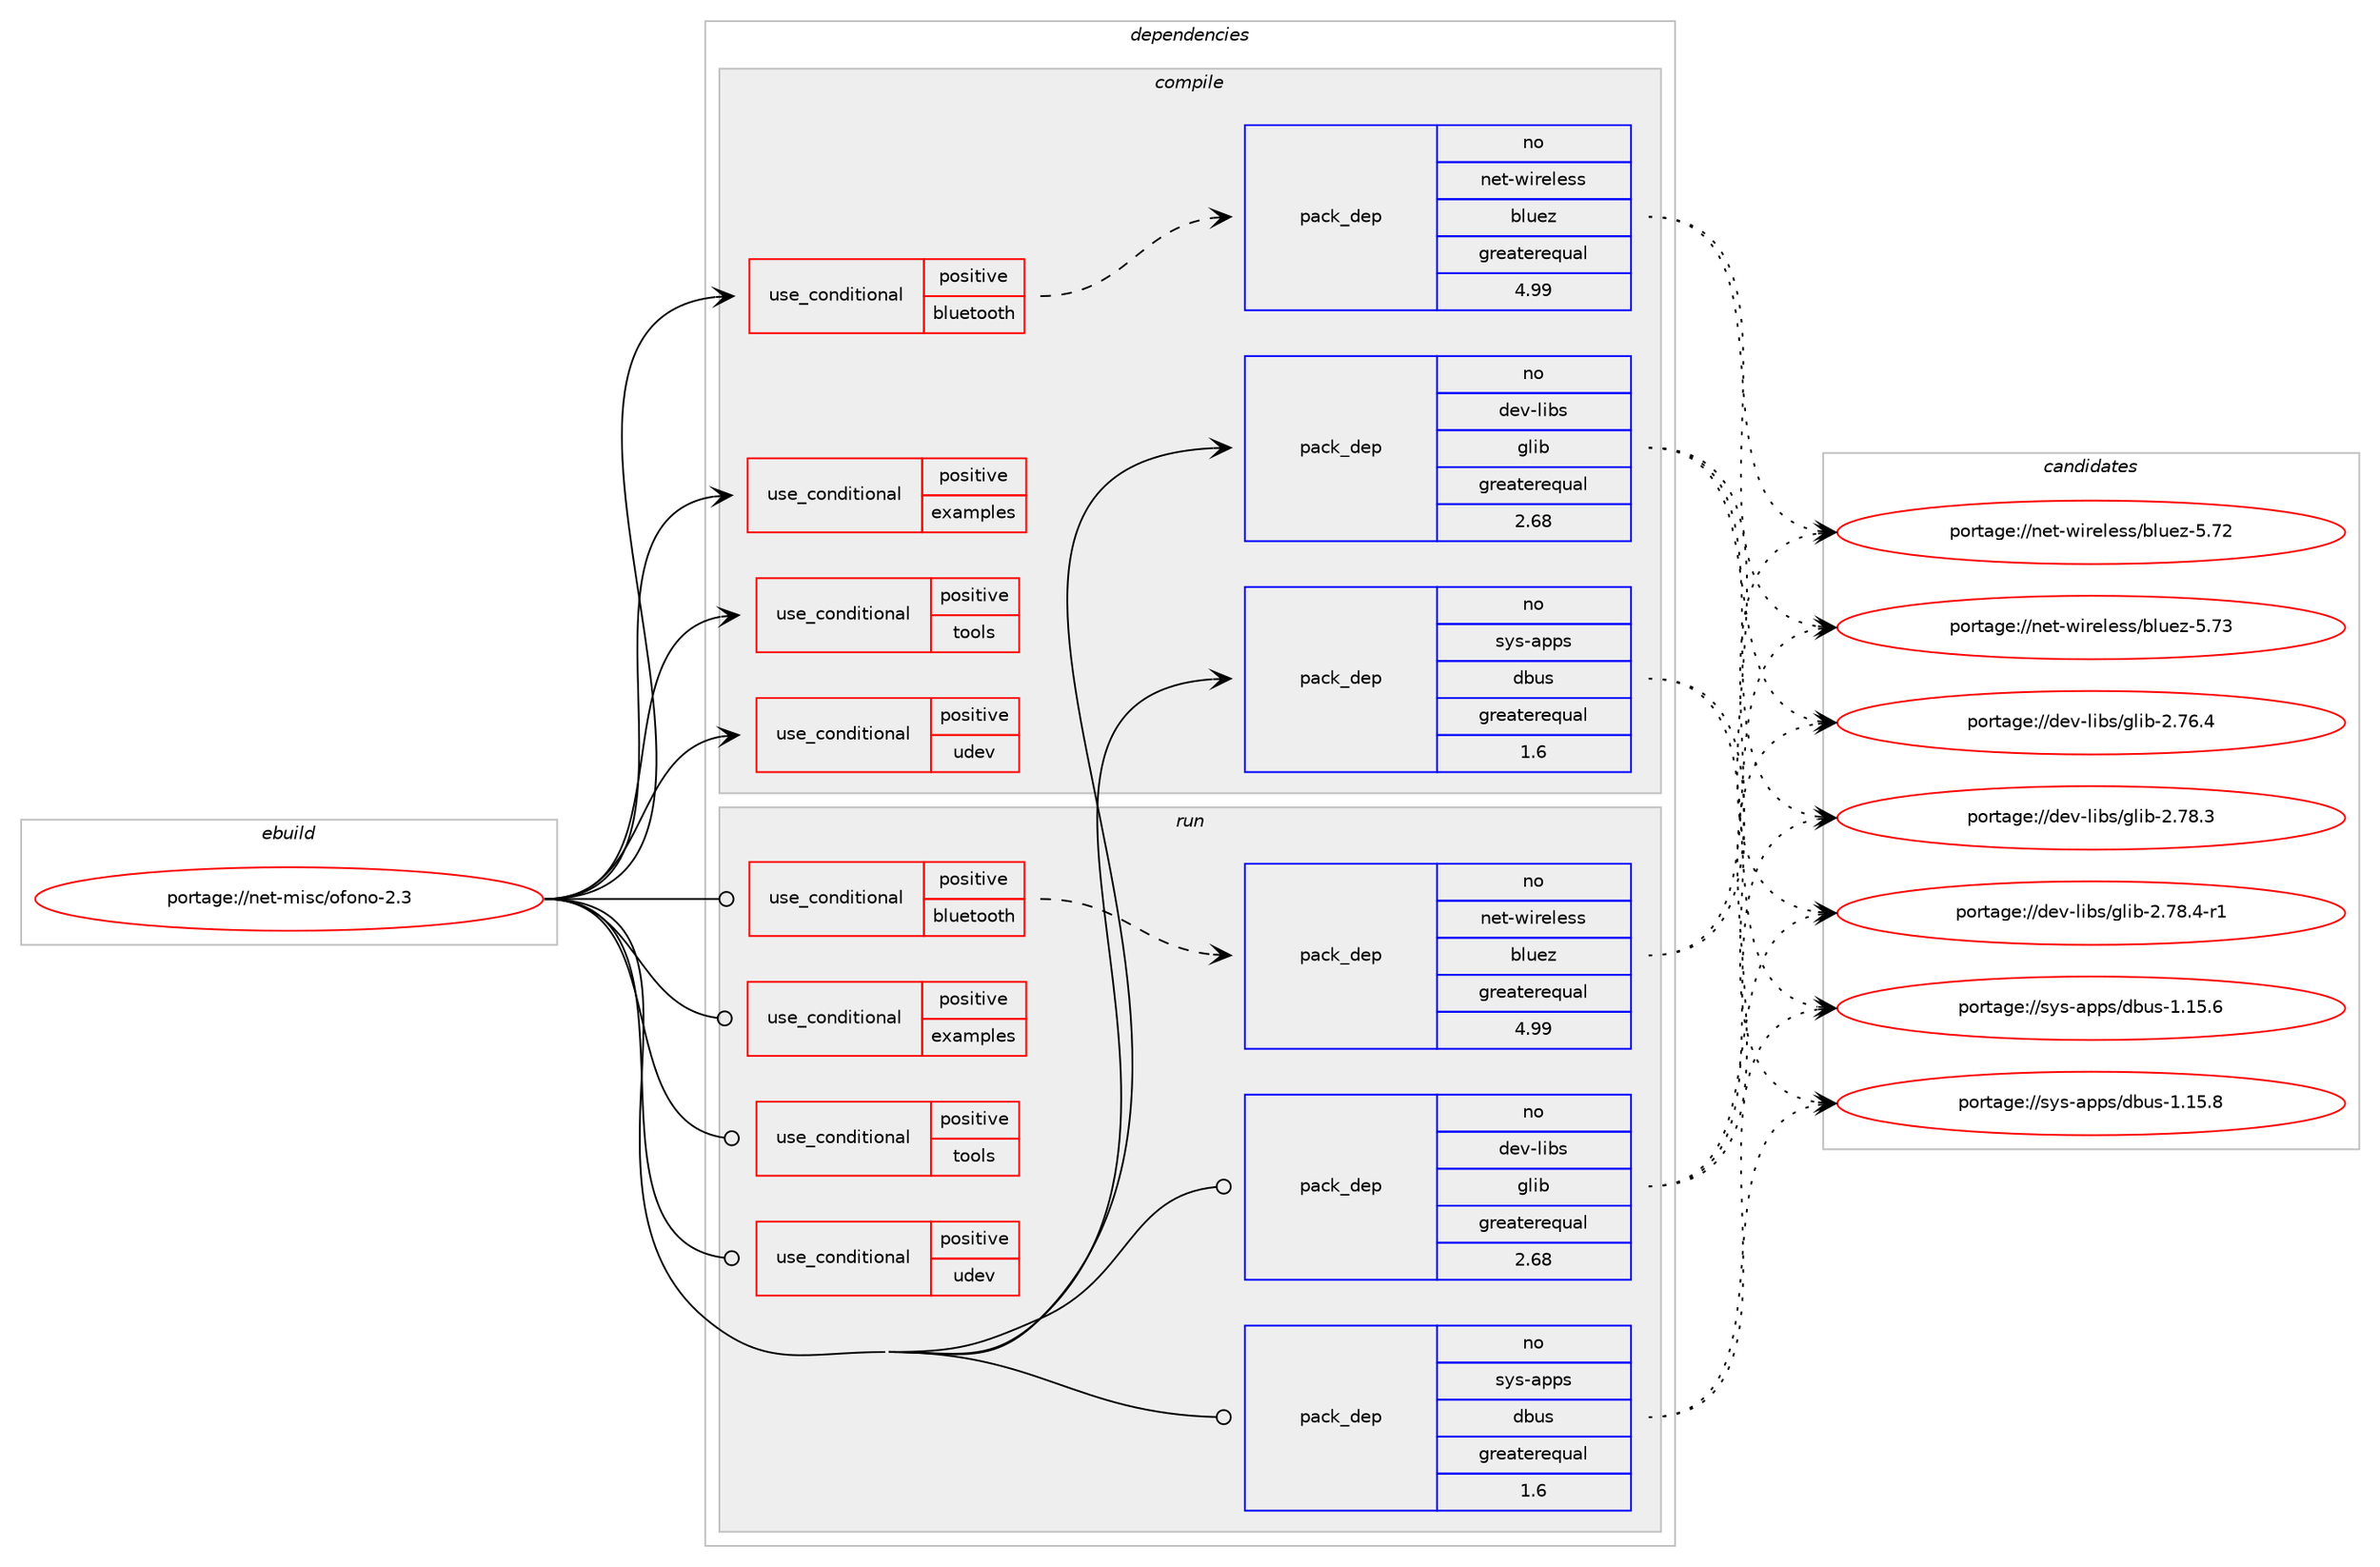digraph prolog {

# *************
# Graph options
# *************

newrank=true;
concentrate=true;
compound=true;
graph [rankdir=LR,fontname=Helvetica,fontsize=10,ranksep=1.5];#, ranksep=2.5, nodesep=0.2];
edge  [arrowhead=vee];
node  [fontname=Helvetica,fontsize=10];

# **********
# The ebuild
# **********

subgraph cluster_leftcol {
color=gray;
rank=same;
label=<<i>ebuild</i>>;
id [label="portage://net-misc/ofono-2.3", color=red, width=4, href="../net-misc/ofono-2.3.svg"];
}

# ****************
# The dependencies
# ****************

subgraph cluster_midcol {
color=gray;
label=<<i>dependencies</i>>;
subgraph cluster_compile {
fillcolor="#eeeeee";
style=filled;
label=<<i>compile</i>>;
subgraph cond684 {
dependency941 [label=<<TABLE BORDER="0" CELLBORDER="1" CELLSPACING="0" CELLPADDING="4"><TR><TD ROWSPAN="3" CELLPADDING="10">use_conditional</TD></TR><TR><TD>positive</TD></TR><TR><TD>bluetooth</TD></TR></TABLE>>, shape=none, color=red];
subgraph pack230 {
dependency942 [label=<<TABLE BORDER="0" CELLBORDER="1" CELLSPACING="0" CELLPADDING="4" WIDTH="220"><TR><TD ROWSPAN="6" CELLPADDING="30">pack_dep</TD></TR><TR><TD WIDTH="110">no</TD></TR><TR><TD>net-wireless</TD></TR><TR><TD>bluez</TD></TR><TR><TD>greaterequal</TD></TR><TR><TD>4.99</TD></TR></TABLE>>, shape=none, color=blue];
}
dependency941:e -> dependency942:w [weight=20,style="dashed",arrowhead="vee"];
}
id:e -> dependency941:w [weight=20,style="solid",arrowhead="vee"];
subgraph cond685 {
dependency943 [label=<<TABLE BORDER="0" CELLBORDER="1" CELLSPACING="0" CELLPADDING="4"><TR><TD ROWSPAN="3" CELLPADDING="10">use_conditional</TD></TR><TR><TD>positive</TD></TR><TR><TD>examples</TD></TR></TABLE>>, shape=none, color=red];
# *** BEGIN UNKNOWN DEPENDENCY TYPE (TODO) ***
# dependency943 -> package_dependency(portage://net-misc/ofono-2.3,install,no,dev-python,dbus-python,none,[,,],[],[])
# *** END UNKNOWN DEPENDENCY TYPE (TODO) ***

}
id:e -> dependency943:w [weight=20,style="solid",arrowhead="vee"];
subgraph cond686 {
dependency944 [label=<<TABLE BORDER="0" CELLBORDER="1" CELLSPACING="0" CELLPADDING="4"><TR><TD ROWSPAN="3" CELLPADDING="10">use_conditional</TD></TR><TR><TD>positive</TD></TR><TR><TD>tools</TD></TR></TABLE>>, shape=none, color=red];
# *** BEGIN UNKNOWN DEPENDENCY TYPE (TODO) ***
# dependency944 -> package_dependency(portage://net-misc/ofono-2.3,install,no,virtual,libusb,none,[,,],[slot(1)],[])
# *** END UNKNOWN DEPENDENCY TYPE (TODO) ***

}
id:e -> dependency944:w [weight=20,style="solid",arrowhead="vee"];
subgraph cond687 {
dependency945 [label=<<TABLE BORDER="0" CELLBORDER="1" CELLSPACING="0" CELLPADDING="4"><TR><TD ROWSPAN="3" CELLPADDING="10">use_conditional</TD></TR><TR><TD>positive</TD></TR><TR><TD>udev</TD></TR></TABLE>>, shape=none, color=red];
# *** BEGIN UNKNOWN DEPENDENCY TYPE (TODO) ***
# dependency945 -> package_dependency(portage://net-misc/ofono-2.3,install,no,virtual,udev,none,[,,],[],[])
# *** END UNKNOWN DEPENDENCY TYPE (TODO) ***

}
id:e -> dependency945:w [weight=20,style="solid",arrowhead="vee"];
subgraph pack231 {
dependency946 [label=<<TABLE BORDER="0" CELLBORDER="1" CELLSPACING="0" CELLPADDING="4" WIDTH="220"><TR><TD ROWSPAN="6" CELLPADDING="30">pack_dep</TD></TR><TR><TD WIDTH="110">no</TD></TR><TR><TD>dev-libs</TD></TR><TR><TD>glib</TD></TR><TR><TD>greaterequal</TD></TR><TR><TD>2.68</TD></TR></TABLE>>, shape=none, color=blue];
}
id:e -> dependency946:w [weight=20,style="solid",arrowhead="vee"];
# *** BEGIN UNKNOWN DEPENDENCY TYPE (TODO) ***
# id -> package_dependency(portage://net-misc/ofono-2.3,install,no,net-misc,mobile-broadband-provider-info,none,[,,],[],[])
# *** END UNKNOWN DEPENDENCY TYPE (TODO) ***

subgraph pack232 {
dependency947 [label=<<TABLE BORDER="0" CELLBORDER="1" CELLSPACING="0" CELLPADDING="4" WIDTH="220"><TR><TD ROWSPAN="6" CELLPADDING="30">pack_dep</TD></TR><TR><TD WIDTH="110">no</TD></TR><TR><TD>sys-apps</TD></TR><TR><TD>dbus</TD></TR><TR><TD>greaterequal</TD></TR><TR><TD>1.6</TD></TR></TABLE>>, shape=none, color=blue];
}
id:e -> dependency947:w [weight=20,style="solid",arrowhead="vee"];
}
subgraph cluster_compileandrun {
fillcolor="#eeeeee";
style=filled;
label=<<i>compile and run</i>>;
}
subgraph cluster_run {
fillcolor="#eeeeee";
style=filled;
label=<<i>run</i>>;
subgraph cond688 {
dependency948 [label=<<TABLE BORDER="0" CELLBORDER="1" CELLSPACING="0" CELLPADDING="4"><TR><TD ROWSPAN="3" CELLPADDING="10">use_conditional</TD></TR><TR><TD>positive</TD></TR><TR><TD>bluetooth</TD></TR></TABLE>>, shape=none, color=red];
subgraph pack233 {
dependency949 [label=<<TABLE BORDER="0" CELLBORDER="1" CELLSPACING="0" CELLPADDING="4" WIDTH="220"><TR><TD ROWSPAN="6" CELLPADDING="30">pack_dep</TD></TR><TR><TD WIDTH="110">no</TD></TR><TR><TD>net-wireless</TD></TR><TR><TD>bluez</TD></TR><TR><TD>greaterequal</TD></TR><TR><TD>4.99</TD></TR></TABLE>>, shape=none, color=blue];
}
dependency948:e -> dependency949:w [weight=20,style="dashed",arrowhead="vee"];
}
id:e -> dependency948:w [weight=20,style="solid",arrowhead="odot"];
subgraph cond689 {
dependency950 [label=<<TABLE BORDER="0" CELLBORDER="1" CELLSPACING="0" CELLPADDING="4"><TR><TD ROWSPAN="3" CELLPADDING="10">use_conditional</TD></TR><TR><TD>positive</TD></TR><TR><TD>examples</TD></TR></TABLE>>, shape=none, color=red];
# *** BEGIN UNKNOWN DEPENDENCY TYPE (TODO) ***
# dependency950 -> package_dependency(portage://net-misc/ofono-2.3,run,no,dev-python,dbus-python,none,[,,],[],[])
# *** END UNKNOWN DEPENDENCY TYPE (TODO) ***

}
id:e -> dependency950:w [weight=20,style="solid",arrowhead="odot"];
subgraph cond690 {
dependency951 [label=<<TABLE BORDER="0" CELLBORDER="1" CELLSPACING="0" CELLPADDING="4"><TR><TD ROWSPAN="3" CELLPADDING="10">use_conditional</TD></TR><TR><TD>positive</TD></TR><TR><TD>tools</TD></TR></TABLE>>, shape=none, color=red];
# *** BEGIN UNKNOWN DEPENDENCY TYPE (TODO) ***
# dependency951 -> package_dependency(portage://net-misc/ofono-2.3,run,no,virtual,libusb,none,[,,],[slot(1)],[])
# *** END UNKNOWN DEPENDENCY TYPE (TODO) ***

}
id:e -> dependency951:w [weight=20,style="solid",arrowhead="odot"];
subgraph cond691 {
dependency952 [label=<<TABLE BORDER="0" CELLBORDER="1" CELLSPACING="0" CELLPADDING="4"><TR><TD ROWSPAN="3" CELLPADDING="10">use_conditional</TD></TR><TR><TD>positive</TD></TR><TR><TD>udev</TD></TR></TABLE>>, shape=none, color=red];
# *** BEGIN UNKNOWN DEPENDENCY TYPE (TODO) ***
# dependency952 -> package_dependency(portage://net-misc/ofono-2.3,run,no,virtual,udev,none,[,,],[],[])
# *** END UNKNOWN DEPENDENCY TYPE (TODO) ***

}
id:e -> dependency952:w [weight=20,style="solid",arrowhead="odot"];
subgraph pack234 {
dependency953 [label=<<TABLE BORDER="0" CELLBORDER="1" CELLSPACING="0" CELLPADDING="4" WIDTH="220"><TR><TD ROWSPAN="6" CELLPADDING="30">pack_dep</TD></TR><TR><TD WIDTH="110">no</TD></TR><TR><TD>dev-libs</TD></TR><TR><TD>glib</TD></TR><TR><TD>greaterequal</TD></TR><TR><TD>2.68</TD></TR></TABLE>>, shape=none, color=blue];
}
id:e -> dependency953:w [weight=20,style="solid",arrowhead="odot"];
# *** BEGIN UNKNOWN DEPENDENCY TYPE (TODO) ***
# id -> package_dependency(portage://net-misc/ofono-2.3,run,no,net-misc,mobile-broadband-provider-info,none,[,,],[],[])
# *** END UNKNOWN DEPENDENCY TYPE (TODO) ***

subgraph pack235 {
dependency954 [label=<<TABLE BORDER="0" CELLBORDER="1" CELLSPACING="0" CELLPADDING="4" WIDTH="220"><TR><TD ROWSPAN="6" CELLPADDING="30">pack_dep</TD></TR><TR><TD WIDTH="110">no</TD></TR><TR><TD>sys-apps</TD></TR><TR><TD>dbus</TD></TR><TR><TD>greaterequal</TD></TR><TR><TD>1.6</TD></TR></TABLE>>, shape=none, color=blue];
}
id:e -> dependency954:w [weight=20,style="solid",arrowhead="odot"];
}
}

# **************
# The candidates
# **************

subgraph cluster_choices {
rank=same;
color=gray;
label=<<i>candidates</i>>;

subgraph choice230 {
color=black;
nodesep=1;
choice1101011164511910511410110810111511547981081171011224553465550 [label="portage://net-wireless/bluez-5.72", color=red, width=4,href="../net-wireless/bluez-5.72.svg"];
choice1101011164511910511410110810111511547981081171011224553465551 [label="portage://net-wireless/bluez-5.73", color=red, width=4,href="../net-wireless/bluez-5.73.svg"];
dependency942:e -> choice1101011164511910511410110810111511547981081171011224553465550:w [style=dotted,weight="100"];
dependency942:e -> choice1101011164511910511410110810111511547981081171011224553465551:w [style=dotted,weight="100"];
}
subgraph choice231 {
color=black;
nodesep=1;
choice1001011184510810598115471031081059845504655544652 [label="portage://dev-libs/glib-2.76.4", color=red, width=4,href="../dev-libs/glib-2.76.4.svg"];
choice1001011184510810598115471031081059845504655564651 [label="portage://dev-libs/glib-2.78.3", color=red, width=4,href="../dev-libs/glib-2.78.3.svg"];
choice10010111845108105981154710310810598455046555646524511449 [label="portage://dev-libs/glib-2.78.4-r1", color=red, width=4,href="../dev-libs/glib-2.78.4-r1.svg"];
dependency946:e -> choice1001011184510810598115471031081059845504655544652:w [style=dotted,weight="100"];
dependency946:e -> choice1001011184510810598115471031081059845504655564651:w [style=dotted,weight="100"];
dependency946:e -> choice10010111845108105981154710310810598455046555646524511449:w [style=dotted,weight="100"];
}
subgraph choice232 {
color=black;
nodesep=1;
choice1151211154597112112115471009811711545494649534654 [label="portage://sys-apps/dbus-1.15.6", color=red, width=4,href="../sys-apps/dbus-1.15.6.svg"];
choice1151211154597112112115471009811711545494649534656 [label="portage://sys-apps/dbus-1.15.8", color=red, width=4,href="../sys-apps/dbus-1.15.8.svg"];
dependency947:e -> choice1151211154597112112115471009811711545494649534654:w [style=dotted,weight="100"];
dependency947:e -> choice1151211154597112112115471009811711545494649534656:w [style=dotted,weight="100"];
}
subgraph choice233 {
color=black;
nodesep=1;
choice1101011164511910511410110810111511547981081171011224553465550 [label="portage://net-wireless/bluez-5.72", color=red, width=4,href="../net-wireless/bluez-5.72.svg"];
choice1101011164511910511410110810111511547981081171011224553465551 [label="portage://net-wireless/bluez-5.73", color=red, width=4,href="../net-wireless/bluez-5.73.svg"];
dependency949:e -> choice1101011164511910511410110810111511547981081171011224553465550:w [style=dotted,weight="100"];
dependency949:e -> choice1101011164511910511410110810111511547981081171011224553465551:w [style=dotted,weight="100"];
}
subgraph choice234 {
color=black;
nodesep=1;
choice1001011184510810598115471031081059845504655544652 [label="portage://dev-libs/glib-2.76.4", color=red, width=4,href="../dev-libs/glib-2.76.4.svg"];
choice1001011184510810598115471031081059845504655564651 [label="portage://dev-libs/glib-2.78.3", color=red, width=4,href="../dev-libs/glib-2.78.3.svg"];
choice10010111845108105981154710310810598455046555646524511449 [label="portage://dev-libs/glib-2.78.4-r1", color=red, width=4,href="../dev-libs/glib-2.78.4-r1.svg"];
dependency953:e -> choice1001011184510810598115471031081059845504655544652:w [style=dotted,weight="100"];
dependency953:e -> choice1001011184510810598115471031081059845504655564651:w [style=dotted,weight="100"];
dependency953:e -> choice10010111845108105981154710310810598455046555646524511449:w [style=dotted,weight="100"];
}
subgraph choice235 {
color=black;
nodesep=1;
choice1151211154597112112115471009811711545494649534654 [label="portage://sys-apps/dbus-1.15.6", color=red, width=4,href="../sys-apps/dbus-1.15.6.svg"];
choice1151211154597112112115471009811711545494649534656 [label="portage://sys-apps/dbus-1.15.8", color=red, width=4,href="../sys-apps/dbus-1.15.8.svg"];
dependency954:e -> choice1151211154597112112115471009811711545494649534654:w [style=dotted,weight="100"];
dependency954:e -> choice1151211154597112112115471009811711545494649534656:w [style=dotted,weight="100"];
}
}

}

